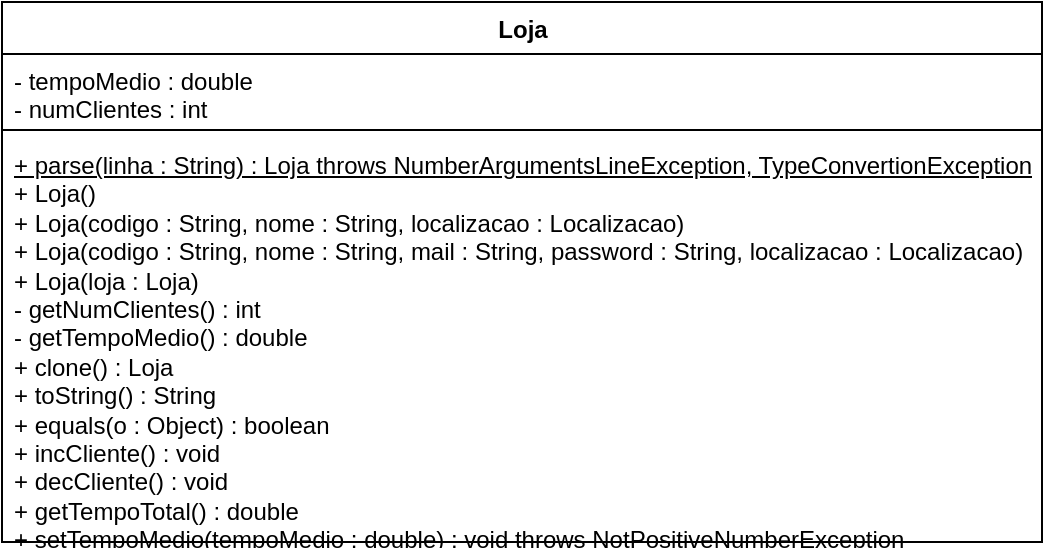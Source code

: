<mxfile version="13.0.1" type="device"><diagram id="156TWqzqvm_quB4XYFCr" name="Page-1"><mxGraphModel dx="1102" dy="794" grid="1" gridSize="10" guides="1" tooltips="1" connect="1" arrows="1" fold="1" page="1" pageScale="1" pageWidth="1169" pageHeight="827" math="0" shadow="0"><root><mxCell id="0"/><mxCell id="1" parent="0"/><mxCell id="wLXwx-0b9c9h5c0pxnsm-12" value="Loja" style="swimlane;fontStyle=1;align=center;verticalAlign=top;childLayout=stackLayout;horizontal=1;startSize=26;horizontalStack=0;resizeParent=1;resizeParentMax=0;resizeLast=0;collapsible=1;marginBottom=0;fontFamily=Helvetica;html=1;" vertex="1" parent="1"><mxGeometry x="340" y="250" width="520" height="270" as="geometry"/></mxCell><mxCell id="wLXwx-0b9c9h5c0pxnsm-13" value="- tempoMedio : double&#10;- numClientes : int" style="text;strokeColor=none;fillColor=none;align=left;verticalAlign=top;spacingLeft=4;spacingRight=4;overflow=hidden;rotatable=0;points=[[0,0.5],[1,0.5]];portConstraint=eastwest;" vertex="1" parent="wLXwx-0b9c9h5c0pxnsm-12"><mxGeometry y="26" width="520" height="34" as="geometry"/></mxCell><mxCell id="wLXwx-0b9c9h5c0pxnsm-14" value="" style="line;strokeWidth=1;fillColor=none;align=left;verticalAlign=middle;spacingTop=-1;spacingLeft=3;spacingRight=3;rotatable=0;labelPosition=right;points=[];portConstraint=eastwest;" vertex="1" parent="wLXwx-0b9c9h5c0pxnsm-12"><mxGeometry y="60" width="520" height="8" as="geometry"/></mxCell><mxCell id="wLXwx-0b9c9h5c0pxnsm-15" value="&lt;u&gt;+ parse(linha : String) : Loja throws NumberArgumentsLineException, TypeConvertionException&lt;br&gt;&lt;/u&gt;+ Loja()&lt;br&gt;+ Loja(codigo : String, nome : String, localizacao : Localizacao)&lt;br&gt;+ Loja(codigo : String, nome : String, mail : String, password : String, localizacao : Localizacao)&lt;br&gt;+ Loja(loja : Loja)&lt;br&gt;- getNumClientes() : int&lt;br&gt;- getTempoMedio() : double&lt;br&gt;+ clone() : Loja&lt;br&gt;+ toString() : String&lt;br&gt;+ equals(o : Object) : boolean&lt;br&gt;+ incCliente() : void&lt;br&gt;+ decCliente() : void&lt;br&gt;+ getTempoTotal() : double&lt;br&gt;+ setTempoMedio(tempoMedio : double) : void throws NotPositiveNumberException" style="text;strokeColor=none;fillColor=none;align=left;verticalAlign=top;spacingLeft=4;spacingRight=4;overflow=hidden;rotatable=0;points=[[0,0.5],[1,0.5]];portConstraint=eastwest;html=1;" vertex="1" parent="wLXwx-0b9c9h5c0pxnsm-12"><mxGeometry y="68" width="520" height="202" as="geometry"/></mxCell></root></mxGraphModel></diagram></mxfile>